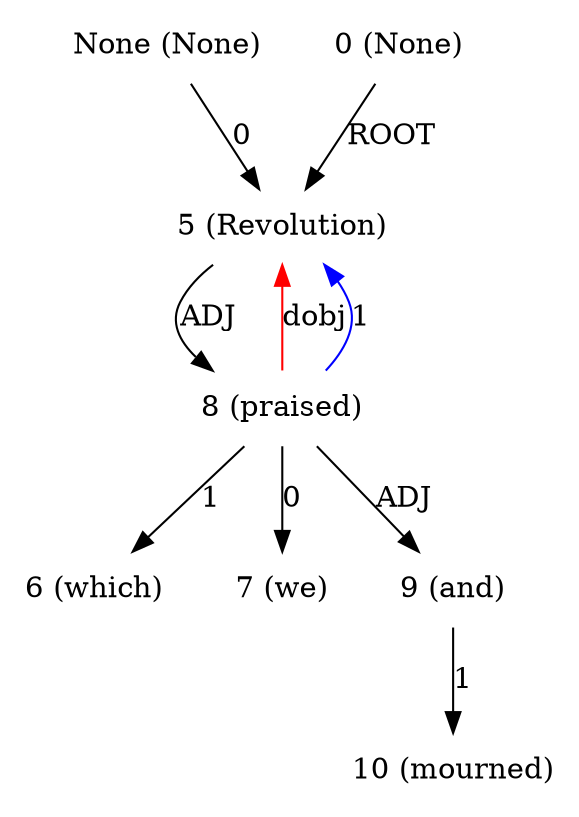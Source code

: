 digraph G{
edge [dir=forward]
node [shape=plaintext]

None [label="None (None)"]
None -> 5 [label="0"]
0 [label="0 (None)"]
0 -> 5 [label="ROOT"]
5 [label="5 (Revolution)"]
5 -> 8 [label="ADJ"]
8 -> 5 [label="dobj", color="red"]
6 [label="6 (which)"]
7 [label="7 (we)"]
8 [label="8 (praised)"]
8 -> 6 [label="1"]
8 -> 5 [label="1", color="blue"]
8 -> 7 [label="0"]
8 -> 9 [label="ADJ"]
9 [label="9 (and)"]
9 -> 10 [label="1"]
10 [label="10 (mourned)"]
}
